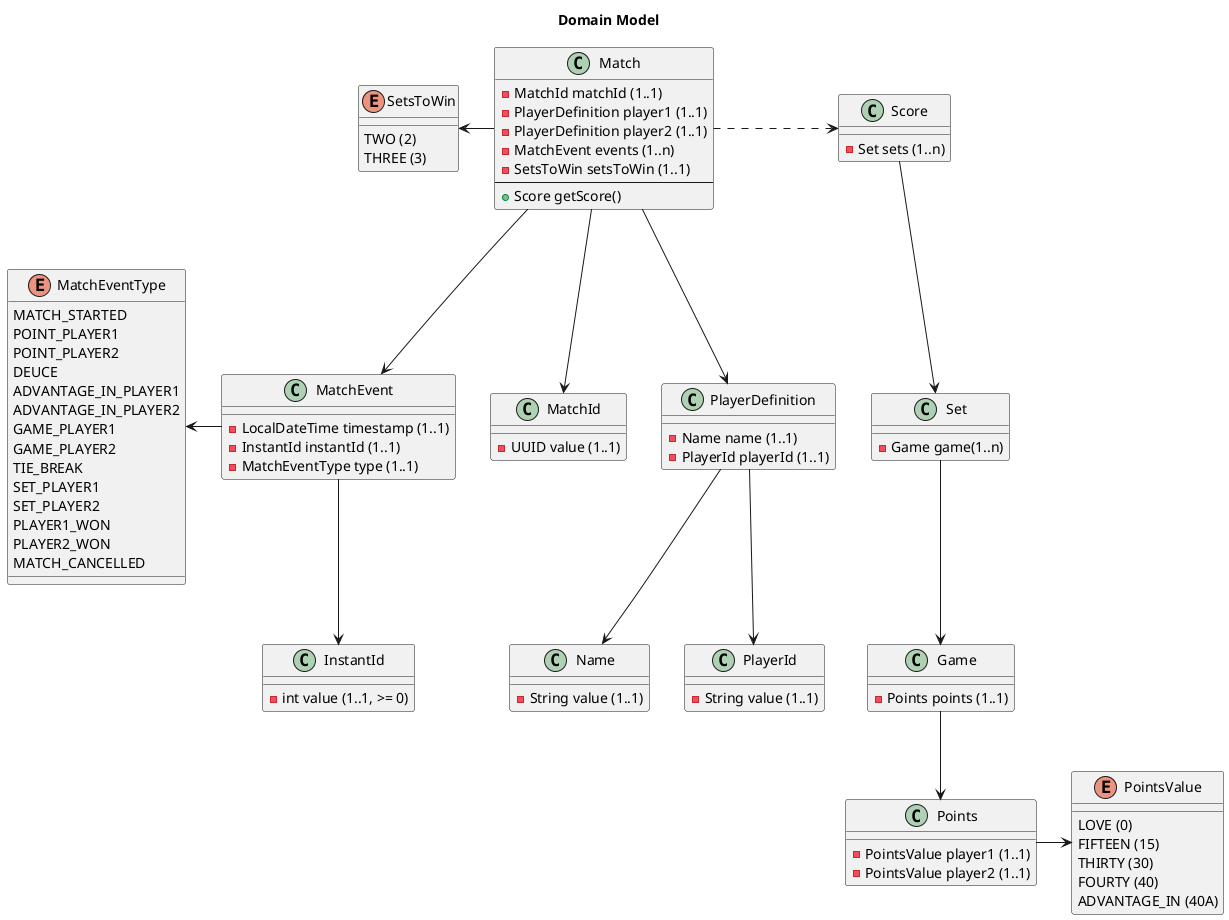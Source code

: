 @startuml

title Domain Model

class Match {
  -MatchId matchId (1..1)
  -PlayerDefinition player1 (1..1)
  -PlayerDefinition player2 (1..1)
  -MatchEvent events (1..n)
  -SetsToWin setsToWin (1..1)
  --
  +Score getScore()
}

class MatchId {
    -UUID value (1..1)
}

enum SetsToWin {
    TWO (2)
    THREE (3)
}

class MatchEvent {
    -LocalDateTime timestamp (1..1)
    -InstantId instantId (1..1)
    -MatchEventType type (1..1)
}

enum MatchEventType {
    MATCH_STARTED
    POINT_PLAYER1
    POINT_PLAYER2
    DEUCE
    ADVANTAGE_IN_PLAYER1
    ADVANTAGE_IN_PLAYER2
    GAME_PLAYER1
    GAME_PLAYER2
    TIE_BREAK
    SET_PLAYER1
    SET_PLAYER2
    PLAYER1_WON
    PLAYER2_WON
    MATCH_CANCELLED
}

class Score {
    -Set sets (1..n)
}

class Game {
    -Points points (1..1)
}

class Points {
    -PointsValue player1 (1..1)
    -PointsValue player2 (1..1)
}

enum PointsValue {
    LOVE (0)
    FIFTEEN (15)
    THIRTY (30)
    FOURTY (40)
    ADVANTAGE_IN (40A)
}

class Set {
    -Game game(1..n)
}

class PlayerDefinition {
    -Name name (1..1)
    -PlayerId playerId (1..1)
}

class Name {
    -String value (1..1)
}

class PlayerId {
    -String value (1..1)
}

class InstantId {
    -int value (1..1, >= 0)
}

Match -down-> MatchId
Match -down-> MatchEvent
Match -left-> SetsToWin
MatchEvent -left-> MatchEventType
MatchEvent -down-> InstantId

Match .right-> Score
Score -down-> Set
Set -down-> Game
Game -down-> Points
Points -right-> PointsValue

Match -down-> PlayerDefinition
PlayerDefinition -down-> Name
PlayerDefinition -down-> PlayerId
@enduml
